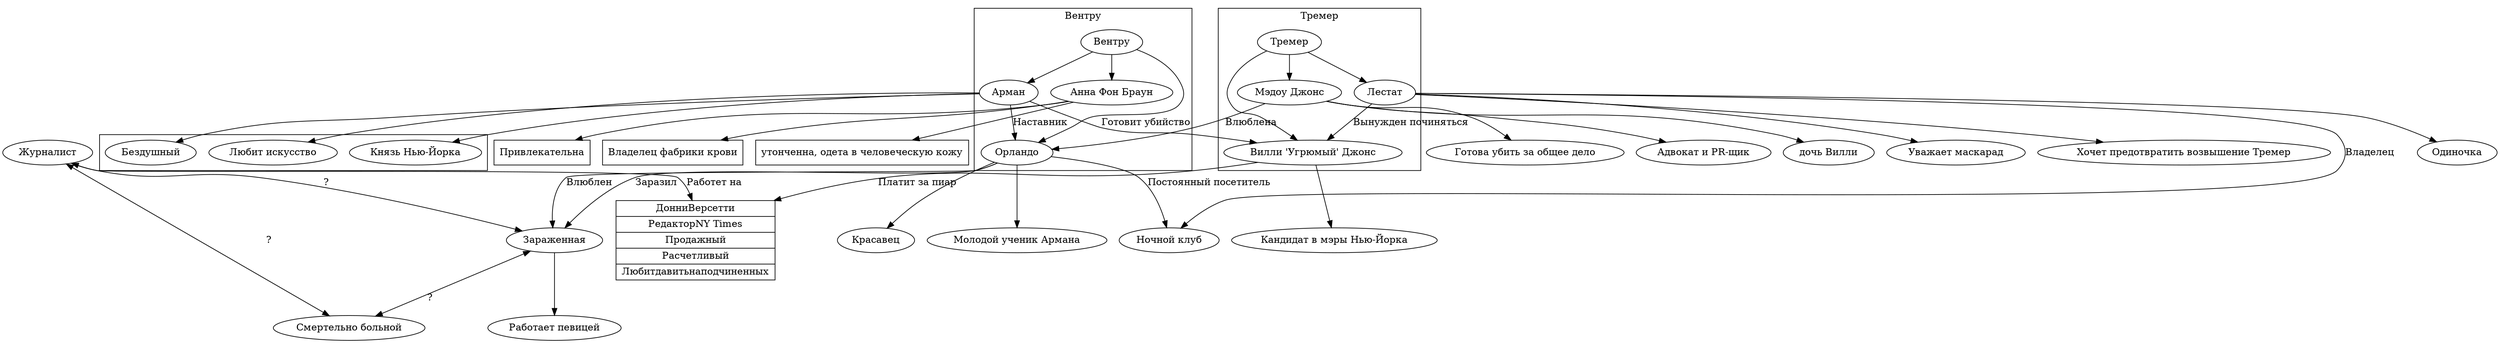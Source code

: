 digraph
{
    //Игроки
    "Журналист"
    "Зараженная" -> "Работает певицей"
    "Смертельно больной"

    //Организации
    "Вентру"
    "Тремер"

    //НПС
    "Арман"
    "Анна Фон Браун"
    "Орландо"
        donni [shape=record, label="{ Донни Версетти | Редактор NY Times | Продажный | Расчетливый | Любит давить на подчиненных}"]
    "Вилли 'Угрюмый' Джонс"
    "Лестат"
    "Мэдоу Джонс"

    //Места

    "Ночной клуб"

    //Описываем НПС и их аспекты

subgraph cluster_ventru
    {
        label = "Вентру"
        "Вентру" -> "Арман"
        "Вентру" -> "Орландо"
        "Вентру" -> "Анна Фон Браун"
    }

subgraph cluster_tremer
    {
        label = "Тремер"
        "Тремер" -> "Вилли 'Угрюмый' Джонс"
        "Тремер" -> "Лестат"
        "Тремер" -> "Мэдоу Джонс"
    }
subgraph cluster_arman
    {
        "Арман" -> "Князь Нью-Йорка"
        "Арман" -> "Бездушный"
        "Арман" -> "Любит искусство"
    }
subgraph annafonbraun
    {
        node[group=anna, shape=box]
        "Анна Фон Браун" -> "Владелец фабрики крови"
        "Анна Фон Браун" -> "утонченна, одета в человеческую кожу"
        "Анна Фон Браун" -> "Привлекательна"
    }
subgraph orlando
    {
        "Орландо" -> "Красавец"
        "Орландо" -> "Молодой ученик Армана"
    }
subgraph villijons
    {
        "Вилли 'Угрюмый' Джонс" -> "Кандидат в мэры Нью-Йорка"
    }
subgraph lestat
    {
        "Лестат" -> "Одиночка"
        "Лестат" -> "Уважает маскарад"
        "Лестат" -> "Хочет предотвратить возвышение Тремер"
    }
subgraph medowjons
    {
        "Мэдоу Джонс" -> "Адвокат и PR-щик"
        "Мэдоу Джонс" -> "дочь Вилли"
        "Мэдоу Джонс" -> "Готова убить за общее дело"
    }

    //Описываем отношения между НПС

subgraph players
    {
        "Журналист" -> "Зараженная" [dir=both label="?"]
        "Зараженная" -> "Смертельно больной" [dir=both label="?"]
        "Смертельно больной" -> "Журналист" [dir=both label="?"]
    }

    "Журналист" -> donni:f0 [label="Работет на"]

    "Арман" -> "Вилли 'Угрюмый' Джонс" [label="Готовит убийство"]
    "Арман" -> "Орландо" [label="Наставник"]

    "Мэдоу Джонс" -> "Орландо" [label="Влюблена"]

    "Орландо" -> "Зараженная" [label="Заразил"]
    "Орландо" -> "Зараженная" [label="Влюблен"]
    "Орландо" -> "Ночной клуб" [label="Постоянный посетитель"]

    "Лестат" -> "Ночной клуб" [label="Владелец"]
    "Лестат" -> "Вилли 'Угрюмый' Джонс" [label="Вынужден починяться"]

    "Вилли 'Угрюмый' Джонс" -> donni:f0 [label="Платит за пиар"]


}

